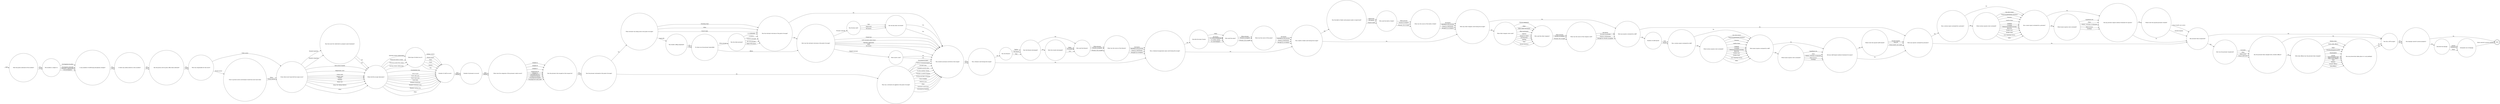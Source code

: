 digraph ESCAPE_FROM_ESCORT {  rankdir=LR;
  node [shape = circle];
  START_NODE [label="", shape=none];
  START_NODE -> 44975 [label = "start"];
  END_NODE [label="END", shape="doublecircle"];
  44134 [label = "Were any injuries sustained by prisoners?"];
  44134 -> 45118 [label = "Yes"];
  44134 -> 44908 [label = "No"];
  44143 [label = "What were the categories of the prisoners under escort?"];
  44143 -> 45156 [label = "Category A"];
  44143 -> 45156 [label = "Category B"];
  44143 -> 45156 [label = "Category C"];
  44143 -> 45156 [label = "Categorised YO"];
  44143 -> 45156 [label = "Category D"];
  44143 -> 45156 [label = "Uncategorised YO"];
  44143 -> 45156 [label = "Categorised female"];
  44143 -> 45156 [label = "Uncategorised female"];
  44143 -> 45156 [label = "Uncategorised adult male"];
  44164 [label = "Which minor injuries were sustained?"];
  44164 -> 44571 [label = "Grazes, scratches or abrasions"];
  44164 -> 44571 [label = "Minor bruises"];
  44164 -> 44571 [label = "Swellings"];
  44164 -> 44571 [label = "Superficial cuts"];
  44164 -> 44571 [label = "Other"];
  44188 [label = "What type of vehicle was it?"];
  44188 -> 44448 [label = "Coach"];
  44188 -> 44448 [label = "Minibus"];
  44188 -> 44448 [label = "Taxi"];
  44188 -> 44448 [label = "Cellular vehicle"];
  44188 -> 44448 [label = "Secure transit"];
  44188 -> 44448 [label = "Other"];
  44211 [label = "Was the restraint overcome at the point of escape?"];
  44211 -> 44859 [label = "Yes"];
  44211 -> 44443 [label = "No"];
  44215 [label = "Were the rounds discharged?"];
  44215 -> 44994 [label = "Live"];
  44215 -> 44994 [label = "Blank"];
  44215 -> 44994 [label = "Not known"];
  44246 [label = "Was the firearm?"];
  44246 -> 44998 [label = "Real"];
  44246 -> 44998 [label = "Replica"];
  44246 -> 44998 [label = "Not known"];
  44281 [label = "Was the other prisoner?"];
  44281 -> 44211 [label = "A co-defendant"];
  44281 -> 44211 [label = "A relative"];
  44281 -> 44211 [label = "A known associate"];
  44281 -> 44211 [label = "An e list prisoner"];
  44281 -> 44211 [label = "None of the above"];
  44298 [label = "Has the prisoner been charged with a further offence?"];
  44298 -> 44970 [label = "Yes"];
  44298 -> 44696 [label = "No"];
  44360 [label = "The incident is subject to"];
  44360 -> 45066 [label = "Investigation by police"];
  44360 -> 45066 [label = "Investigation internally"];
  44360 -> 45066 [label = "Governor's adjudication"];
  44360 -> 45066 [label = "No investigation"];
  44409 [label = "Was the escort for child birth or pre/post natal treatment?"];
  44409 -> 45112 [label = "Yes"];
  44409 -> 45112 [label = "No"];
  44419 [label = "Was the prisoner restrained at the point of escape?"];
  44419 -> 44966 [label = "Yes"];
  44419 -> 44727 [label = "No"];
  44426 [label = "Estimated cost of damage"];
  44426 -> END_NODE [label = "Enter amount in pound sterling"];
  44443 [label = "Was outside assistance involved in the escape?"];
  44443 -> 45136 [label = "Yes"];
  44443 -> 45136 [label = "No"];
  44448 [label = "Number of staff on escort"];
  44448 -> 44757 [label = "Male"];
  44448 -> 44757 [label = "Female"];
  44490 [label = "From what escort type did the escape occur?"];
  44490 -> 44409 [label = "Hospital outpatient"];
  44490 -> 44409 [label = "Hospital inpatient"];
  44490 -> 45112 [label = "Inter prison transfer"];
  44490 -> 45112 [label = "Magistrates court"];
  44490 -> 45112 [label = "Crown court"];
  44490 -> 45112 [label = "County court"];
  44490 -> 45112 [label = "Funeral"];
  44490 -> 45112 [label = "Wedding"];
  44490 -> 45112 [label = "Home visit"];
  44490 -> 45112 [label = "Hosp visit (dying relative)"];
  44490 -> 45112 [label = "Other"];
  44507 [label = "What was the source of the weapons used?"];
  44507 -> 45151 [label = "Secreted on prisoner"];
  44507 -> 45151 [label = "Found in vehicle/area"];
  44507 -> 45151 [label = "Brought by outside accomplice"];
  44507 -> 45151 [label = "Not known"];
  44519 [label = "Was a minor injury sustained by a prisoner?"];
  44519 -> 44164 [label = "Yes"];
  44519 -> 44571 [label = "No"];
  44521 [label = "Was a chemical incapacitant spray used during the escape?"];
  44521 -> 44904 [label = "Yes"];
  44521 -> 44729 [label = "No"];
  44538 [label = "Where were the injured staff treated?"];
  44538 -> 44134 [label = "Prison health care centre"];
  44538 -> 44134 [label = "Outside hospital"];
  44538 -> 44134 [label = "Own GP"];
  44539 [label = "Were minor injuries sustained by staff?"];
  44539 -> 45154 [label = "Yes"];
  44539 -> 45024 [label = "No"];
  44571 [label = "Did any prisoner require medical treatment for injuries?"];
  44571 -> 44706 [label = "Yes"];
  44571 -> 44908 [label = "No"];
  44581 [label = "Was damage caused to prison property?"];
  44581 -> 44650 [label = "Yes"];
  44581 -> END_NODE [label = "No"];
  44605 [label = "Who used the other weapons?"];
  44605 -> 44507 [label = "Prisoner who escaped"];
  44605 -> 44507 [label = "Other prisoner"];
  44605 -> 44507 [label = "Outside accomplice"];
  44644 [label = "Has the key been recovered?"];
  44644 -> 44443 [label = "Yes"];
  44644 -> 44443 [label = "No"];
  44650 [label = "Describe the damage"];
  44650 -> 44426 [label = "Minor"];
  44650 -> 44426 [label = "Serious"];
  44650 -> 44426 [label = "Extensive"];
  44673 [label = "Were inserts used?"];
  44673 -> 44443 [label = "Yes"];
  44673 -> 44443 [label = "No"];
  44675 [label = "Was the key used?"];
  44675 -> 44644 [label = "Real"];
  44675 -> 44644 [label = "Improvised"];
  44675 -> 44644 [label = "Not known"];
  44696 [label = "Was this a KPI escape?"];
  44696 -> 44581 [label = "Yes"];
  44696 -> 44581 [label = "No"];
  44706 [label = "Where were the injured prisoners treated?"];
  44706 -> 44908 [label = "Prison health care centre"];
  44706 -> 44908 [label = "Outside hospital"];
  44715 [label = "Who used the spray?"];
  44715 -> 44838 [label = "Prisoner who escaped"];
  44715 -> 44838 [label = "Other prisoner"];
  44715 -> 44838 [label = "Outside accomplice"];
  44727 [label = "Why was a restraint not applied at the point of escape?"];
  44727 -> 44443 [label = "Governors instruction"];
  44727 -> 44443 [label = "Prevented by disability"];
  44727 -> 44443 [label = "Prevented by injury"];
  44727 -> 44443 [label = "Medical treatment/request"];
  44727 -> 44443 [label = "In court room"];
  44727 -> 44443 [label = "Located in secure area"];
  44727 -> 44443 [label = "In cell of cellular vehicle"];
  44727 -> 44443 [label = "Transfer to mental hospital"];
  44727 -> 44443 [label = "During marriage ceremony"];
  44727 -> 44443 [label = "None available"];
  44727 -> 44443 [label = "Failure to use"];
  44727 -> 44443 [label = "Other"];
  44729 [label = "Was a knife or blade used during the escape?"];
  44729 -> 45068 [label = "Yes"];
  44729 -> 44845 [label = "No"];
  44754 [label = "Who used the knife or blade?"];
  44754 -> 45080 [label = "Prisoner who escaped"];
  44754 -> 45080 [label = "Other prisoner"];
  44754 -> 45080 [label = "Outside accomplice"];
  44757 [label = "Number of prisoners on escort"];
  44757 -> 44143 [label = "Male"];
  44757 -> 44143 [label = "Female"];
  44828 [label = "Is there any media interest in this incident?"];
  44828 -> 45089 [label = "Yes"];
  44828 -> 45089 [label = "No"];
  44838 [label = "What was the source of the spray?"];
  44838 -> 44729 [label = "Secreted on the prisoner"];
  44838 -> 44729 [label = "Found in vehicle/area"];
  44838 -> 44729 [label = "Brought by accomplice"];
  44838 -> 44729 [label = "Not known"];
  44845 [label = "Were any other weapons used during the escape?"];
  44845 -> 44882 [label = "Yes"];
  44845 -> 45151 [label = "No"];
  44850 [label = "Prior to private sector involvement would the escort have been"];
  44850 -> 44490 [label = "Prison service"];
  44850 -> 44490 [label = "Police"];
  44859 [label = "How was the restraint overcome at the point of escape?"];
  44859 -> 44675 [label = "Prisoner used key"];
  44859 -> 44673 [label = "Slipped restraint"];
  44859 -> 44443 [label = "Picked lock"];
  44859 -> 44443 [label = "Staff unlocked under threat"];
  44859 -> 44443 [label = "Improper application"];
  44859 -> 44443 [label = "Other"];
  44859 -> 44443 [label = "Not known"];
  44882 [label = "What other weapons were used?"];
  44882 -> 44605 [label = "Other sharp instrument"];
  44882 -> 44605 [label = "Blunt instrument"];
  44882 -> 44605 [label = "Ligature"];
  44882 -> 44605 [label = "Dangerous liquid"];
  44882 -> 44605 [label = "Excreta/urine"];
  44882 -> 44605 [label = "Spitting"];
  44882 -> 44605 [label = "Food"];
  44882 -> 44605 [label = "Thrown furniture"];
  44882 -> 44605 [label = "Thrown equipment"];
  44882 -> 44605 [label = "Other"];
  44904 [label = "Describe the type of spray"];
  44904 -> 44715 [label = "C.n (chloracetopheone)"];
  44904 -> 44715 [label = "C.s (ortho..nitrile)"];
  44904 -> 44715 [label = "O.c (mace/pepper)"];
  44904 -> 44715 [label = "Other"];
  44904 -> 44715 [label = "Not known"];
  44908 [label = "Has prisoner been recaptured?"];
  44908 -> 45025 [label = "Yes"];
  44908 -> 44696 [label = "No"];
  44930 [label = "To whom was the prisoner handcuffed"];
  44930 -> 44859 [label = "Officer"];
  44930 -> 44281 [label = "Other prisoner"];
  44966 [label = "What restraint was being used at the point of escape?"];
  44966 -> 45149 [label = "Handcuffs"];
  44966 -> 44211 [label = "Escort chain"];
  44966 -> 44211 [label = "Closeting chain"];
  44966 -> 44211 [label = "Other"];
  44970 [label = "With what offence has the prisoner been charged?"];
  44970 -> 45145 [label = "Murder/attempted murder"];
  44970 -> 45145 [label = "Manslaughter"];
  44970 -> 45145 [label = "Assault"];
  44970 -> 45145 [label = "Rape/attempted rape"];
  44970 -> 45145 [label = "Other sexual offence"];
  44970 -> 45145 [label = "Theft"];
  44970 -> 45145 [label = "Robbery"];
  44970 -> 45145 [label = "Firearm offence"];
  44970 -> 45145 [label = "Drug offence"];
  44970 -> 45145 [label = "Vehicle crime"];
  44970 -> 45145 [label = "Public order offence"];
  44970 -> 45145 [label = "Other"];
  44975 [label = "Were the police informed of the incident?"];
  44975 -> 44360 [label = "Yes"];
  44975 -> 44360 [label = "No"];
  44994 [label = "Who used the firearm?"];
  44994 -> 45104 [label = "Prisoner who escaped"];
  44994 -> 45104 [label = "Other prisoner"];
  44994 -> 45104 [label = "Outside accomplice"];
  44998 [label = "Was the firearm discharged?"];
  44998 -> 44215 [label = "Yes"];
  44998 -> 44994 [label = "No"];
  45024 [label = "Did any staff require medical treatment for injury?"];
  45024 -> 44538 [label = "Yes"];
  45024 -> 44134 [label = "No"];
  45025 [label = "How was the prisoner recaptured?"];
  45025 -> 44298 [label = "Police arrest"];
  45025 -> 44298 [label = "Prison staff arrest"];
  45025 -> 44298 [label = "Surrender"];
  45025 -> 44298 [label = "Other"];
  45030 [label = "Which serious injuries were sustained?"];
  45030 -> 44539 [label = "Fracture"];
  45030 -> 44539 [label = "Scald or burn"];
  45030 -> 44539 [label = "Stabbing"];
  45030 -> 44539 [label = "Crushing"];
  45030 -> 44539 [label = "Extensive/multiple bruising"];
  45030 -> 44539 [label = "Black eye"];
  45030 -> 44539 [label = "Broken nose"];
  45030 -> 44539 [label = "Broken teeth"];
  45030 -> 44539 [label = "Cuts requiring sutures"];
  45030 -> 44539 [label = "Bites"];
  45030 -> 44539 [label = "Gun shot wound"];
  45030 -> 44539 [label = "Temporary/permanent blindness"];
  45035 [label = "Which serious injuries were sustained?"];
  45035 -> 44519 [label = "Fracture"];
  45035 -> 44519 [label = "Scald or burn"];
  45035 -> 44519 [label = "Stabbing"];
  45035 -> 44519 [label = "Crushing"];
  45035 -> 44519 [label = "Extensive/multiple bruising"];
  45035 -> 44519 [label = "Black eye"];
  45035 -> 44519 [label = "Broken nose"];
  45035 -> 44519 [label = "Broken teeth"];
  45035 -> 44519 [label = "Cuts requiring sutures"];
  45035 -> 44519 [label = "Bites"];
  45035 -> 44519 [label = "Gun shot wound"];
  45035 -> 44519 [label = "Temporary/permanent blindness"];
  45066 [label = "Is any member of staff facing disciplinary charges?"];
  45066 -> 44828 [label = "Yes"];
  45066 -> 44828 [label = "No"];
  45068 [label = "Was the knife or blade used purpose made or improvised?"];
  45068 -> 44754 [label = "Purpose made"];
  45068 -> 44754 [label = "Improvised"];
  45068 -> 44754 [label = "Not known"];
  45070 [label = "Number of staff injured"];
  45070 -> 45157 [label = "Male"];
  45070 -> 45157 [label = "Female"];
  45080 [label = "What was the source of the knife or blade?"];
  45080 -> 44845 [label = "Secreted on the prisoner"];
  45080 -> 44845 [label = "Found in vehicle/area"];
  45080 -> 44845 [label = "Brought by accomplice"];
  45080 -> 44845 [label = "Not known"];
  45089 [label = "Has the prison service press office been informed?"];
  45089 -> 45110 [label = "Yes"];
  45089 -> 45110 [label = "No"];
  45104 [label = "What was the source of the firearm?"];
  45104 -> 44521 [label = "Secreted on the prisoner"];
  45104 -> 44521 [label = "Found in vehicle/area"];
  45104 -> 44521 [label = "Brought by accomplice"];
  45104 -> 44521 [label = "Not known"];
  45110 [label = "Who was responsible for the escort?"];
  45110 -> 44490 [label = "Public sector"];
  45110 -> 44850 [label = "Private sector"];
  45112 [label = "Where did the escape take place?"];
  45112 -> 44188 [label = "Vehicle en route to venue"];
  45112 -> 44188 [label = "Vehicle en route from venue"];
  45112 -> 44188 [label = "Leaving vehicle (debussing)"];
  45112 -> 44188 [label = "Entering vehicle (embussing)"];
  45112 -> 44448 [label = "Unscheduled stop"];
  45112 -> 44448 [label = "Cell at court"];
  45112 -> 44448 [label = "Court cells area"];
  45112 -> 44448 [label = "Court visits area"];
  45112 -> 44448 [label = "Court dock"];
  45112 -> 44448 [label = "Hospital ward/room"];
  45112 -> 44448 [label = "Hospital treatment room"];
  45112 -> 44448 [label = "Hospital waiting area"];
  45112 -> 44448 [label = "Other"];
  45118 [label = "Was a serious injury sustained by a prisoner?"];
  45118 -> 45035 [label = "Yes"];
  45118 -> 44519 [label = "No"];
  45136 [label = "Was a firearm used during the escape?"];
  45136 -> 44246 [label = "Yes"];
  45136 -> 44521 [label = "No"];
  45145 [label = "Has any prosecution taken place or is any pending?"];
  45145 -> 44696 [label = "Yes"];
  45145 -> 44696 [label = "No"];
  45149 [label = "Was double cuffing employed?"];
  45149 -> 44930 [label = "Yes"];
  45149 -> 44930 [label = "No"];
  45151 [label = "Were any injuries sustained by staff?"];
  45151 -> 45070 [label = "Yes"];
  45151 -> 44134 [label = "No"];
  45154 [label = "Which minor injuries were sustained?"];
  45154 -> 45024 [label = "Grazes, scratches or abrasions"];
  45154 -> 45024 [label = "Minor bruises"];
  45154 -> 45024 [label = "Swellings"];
  45154 -> 45024 [label = "Superficial cuts"];
  45154 -> 45024 [label = "Other"];
  45156 [label = "Was the prisoner who escaped on the escape list?"];
  45156 -> 44419 [label = "Yes"];
  45156 -> 44419 [label = "No"];
  45157 [label = "Was a serious injury sustained by staff?"];
  45157 -> 45030 [label = "Yes"];
  45157 -> 44539 [label = "No"];
}

